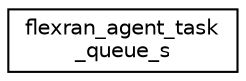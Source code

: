 digraph "Graphical Class Hierarchy"
{
 // LATEX_PDF_SIZE
  edge [fontname="Helvetica",fontsize="10",labelfontname="Helvetica",labelfontsize="10"];
  node [fontname="Helvetica",fontsize="10",shape=record];
  rankdir="LR";
  Node0 [label="flexran_agent_task\l_queue_s",height=0.2,width=0.4,color="black", fillcolor="white", style="filled",URL="$structflexran__agent__task__queue__s.html",tooltip=" "];
}
